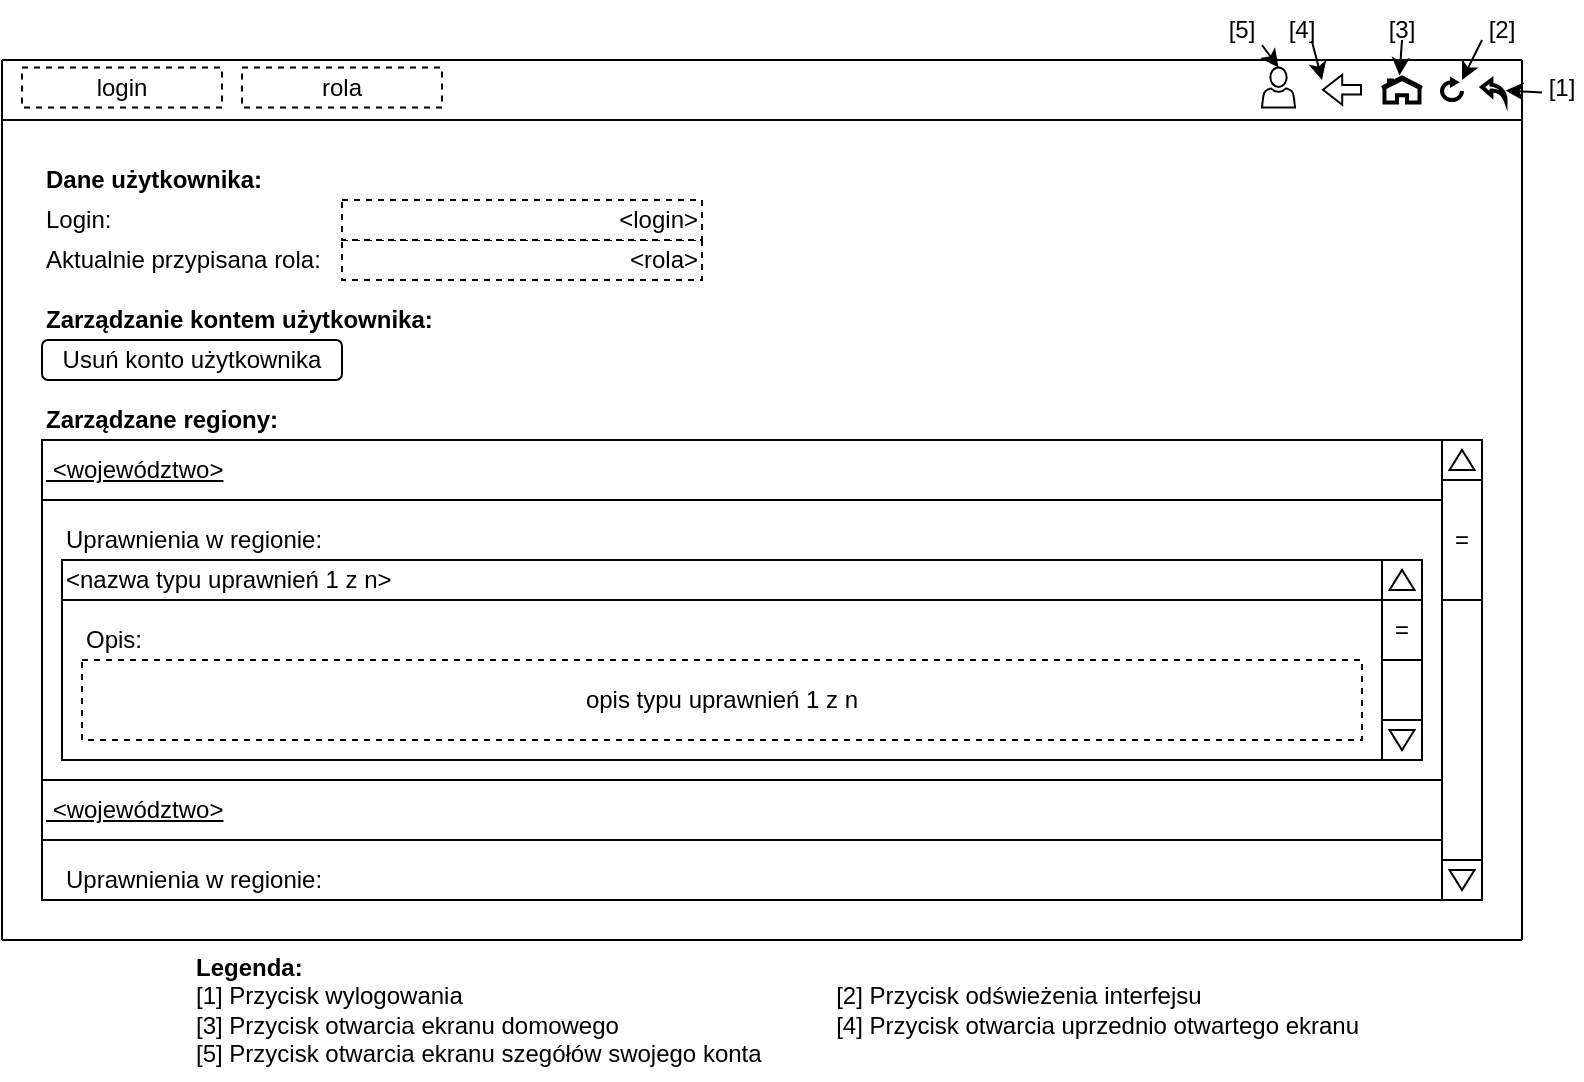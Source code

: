 <mxfile version="22.0.2" type="device">
  <diagram name="Strona-1" id="h2WLkj2qyGADKgaHyaSV">
    <mxGraphModel dx="978" dy="571" grid="1" gridSize="10" guides="1" tooltips="1" connect="1" arrows="1" fold="1" page="1" pageScale="1" pageWidth="827" pageHeight="1169" math="0" shadow="0">
      <root>
        <mxCell id="0" />
        <mxCell id="1" parent="0" />
        <mxCell id="EYUodT9akqzmMVGfxFc3-4" value="" style="endArrow=none;html=1;rounded=0;" parent="1" edge="1">
          <mxGeometry width="50" height="50" relative="1" as="geometry">
            <mxPoint x="10" y="220" as="sourcePoint" />
            <mxPoint x="770" y="220" as="targetPoint" />
          </mxGeometry>
        </mxCell>
        <mxCell id="EYUodT9akqzmMVGfxFc3-5" value="" style="endArrow=none;html=1;rounded=0;" parent="1" edge="1">
          <mxGeometry width="50" height="50" relative="1" as="geometry">
            <mxPoint x="10" y="660" as="sourcePoint" />
            <mxPoint x="10" y="220" as="targetPoint" />
          </mxGeometry>
        </mxCell>
        <mxCell id="EYUodT9akqzmMVGfxFc3-6" value="" style="endArrow=none;html=1;rounded=0;" parent="1" edge="1">
          <mxGeometry width="50" height="50" relative="1" as="geometry">
            <mxPoint x="10" y="250" as="sourcePoint" />
            <mxPoint x="770" y="250" as="targetPoint" />
          </mxGeometry>
        </mxCell>
        <mxCell id="EYUodT9akqzmMVGfxFc3-13" value="" style="endArrow=none;html=1;rounded=0;" parent="1" edge="1">
          <mxGeometry width="50" height="50" relative="1" as="geometry">
            <mxPoint x="770" y="660" as="sourcePoint" />
            <mxPoint x="770" y="220" as="targetPoint" />
          </mxGeometry>
        </mxCell>
        <mxCell id="EYUodT9akqzmMVGfxFc3-34" value="" style="endArrow=none;html=1;rounded=0;fontFamily=Helvetica;fontSize=12;fontColor=default;" parent="1" edge="1">
          <mxGeometry width="50" height="50" relative="1" as="geometry">
            <mxPoint x="10" y="660" as="sourcePoint" />
            <mxPoint x="770" y="660" as="targetPoint" />
          </mxGeometry>
        </mxCell>
        <mxCell id="DOHr0hYEis4pRiLcCh-8-1" value="login" style="rounded=0;whiteSpace=wrap;html=1;dashed=1;" parent="1" vertex="1">
          <mxGeometry x="20" y="223.75" width="100" height="20" as="geometry" />
        </mxCell>
        <mxCell id="DOHr0hYEis4pRiLcCh-8-2" value="rola" style="rounded=0;whiteSpace=wrap;html=1;dashed=1;" parent="1" vertex="1">
          <mxGeometry x="130" y="223.75" width="100" height="20" as="geometry" />
        </mxCell>
        <mxCell id="zFJnKRyWuSgX2u8WX1jZ-2" value="Dane użytkownika:" style="text;html=1;strokeColor=none;fillColor=none;align=left;verticalAlign=middle;whiteSpace=wrap;rounded=0;fontStyle=1" parent="1" vertex="1">
          <mxGeometry x="30" y="270" width="330" height="20" as="geometry" />
        </mxCell>
        <mxCell id="zFJnKRyWuSgX2u8WX1jZ-4" value="Aktualnie przypisana rola:" style="text;html=1;strokeColor=none;fillColor=none;align=left;verticalAlign=middle;whiteSpace=wrap;rounded=0;" parent="1" vertex="1">
          <mxGeometry x="30" y="310" width="150" height="20" as="geometry" />
        </mxCell>
        <mxCell id="zFJnKRyWuSgX2u8WX1jZ-5" value="&amp;lt;rola&amp;gt;" style="rounded=0;whiteSpace=wrap;html=1;dashed=1;align=right;" parent="1" vertex="1">
          <mxGeometry x="180" y="310" width="180" height="20" as="geometry" />
        </mxCell>
        <mxCell id="zFJnKRyWuSgX2u8WX1jZ-6" value="Login:" style="text;html=1;strokeColor=none;fillColor=none;align=left;verticalAlign=middle;whiteSpace=wrap;rounded=0;" parent="1" vertex="1">
          <mxGeometry x="30" y="290" width="150" height="20" as="geometry" />
        </mxCell>
        <mxCell id="zFJnKRyWuSgX2u8WX1jZ-7" value="&amp;lt;login&amp;gt;" style="rounded=0;whiteSpace=wrap;html=1;dashed=1;align=right;" parent="1" vertex="1">
          <mxGeometry x="180" y="290" width="180" height="20" as="geometry" />
        </mxCell>
        <mxCell id="zFJnKRyWuSgX2u8WX1jZ-9" value="" style="rounded=0;whiteSpace=wrap;html=1;" parent="1" vertex="1">
          <mxGeometry x="30" y="410" width="700" height="230" as="geometry" />
        </mxCell>
        <mxCell id="zFJnKRyWuSgX2u8WX1jZ-10" value="" style="rounded=0;whiteSpace=wrap;html=1;" parent="1" vertex="1">
          <mxGeometry x="730" y="430" width="20" height="190" as="geometry" />
        </mxCell>
        <mxCell id="zFJnKRyWuSgX2u8WX1jZ-11" value="" style="whiteSpace=wrap;html=1;aspect=fixed;" parent="1" vertex="1">
          <mxGeometry x="730" y="410" width="20" height="20" as="geometry" />
        </mxCell>
        <mxCell id="zFJnKRyWuSgX2u8WX1jZ-12" value="" style="whiteSpace=wrap;html=1;aspect=fixed;" parent="1" vertex="1">
          <mxGeometry x="730" y="620" width="20" height="20" as="geometry" />
        </mxCell>
        <mxCell id="zFJnKRyWuSgX2u8WX1jZ-13" value="Zarządzane regiony:" style="text;html=1;strokeColor=none;fillColor=none;align=left;verticalAlign=middle;whiteSpace=wrap;rounded=0;fontStyle=1" parent="1" vertex="1">
          <mxGeometry x="30" y="390" width="330" height="20" as="geometry" />
        </mxCell>
        <mxCell id="zFJnKRyWuSgX2u8WX1jZ-14" value="" style="triangle;whiteSpace=wrap;html=1;rotation=-90;" parent="1" vertex="1">
          <mxGeometry x="735" y="413.75" width="10" height="12.5" as="geometry" />
        </mxCell>
        <mxCell id="zFJnKRyWuSgX2u8WX1jZ-17" value="" style="triangle;whiteSpace=wrap;html=1;rotation=90;" parent="1" vertex="1">
          <mxGeometry x="735" y="623.75" width="10" height="12.5" as="geometry" />
        </mxCell>
        <mxCell id="zFJnKRyWuSgX2u8WX1jZ-53" value="&amp;nbsp;&amp;lt;województwo&amp;gt;" style="text;html=1;strokeColor=default;fillColor=none;align=left;verticalAlign=middle;whiteSpace=wrap;rounded=0;fontStyle=4" parent="1" vertex="1">
          <mxGeometry x="30" y="410" width="700" height="30" as="geometry" />
        </mxCell>
        <mxCell id="zFJnKRyWuSgX2u8WX1jZ-54" value="" style="rounded=0;whiteSpace=wrap;html=1;" parent="1" vertex="1">
          <mxGeometry x="40" y="470" width="660" height="100" as="geometry" />
        </mxCell>
        <mxCell id="zFJnKRyWuSgX2u8WX1jZ-55" value="" style="rounded=0;whiteSpace=wrap;html=1;" parent="1" vertex="1">
          <mxGeometry x="700" y="490" width="20" height="60" as="geometry" />
        </mxCell>
        <mxCell id="zFJnKRyWuSgX2u8WX1jZ-56" value="" style="whiteSpace=wrap;html=1;aspect=fixed;" parent="1" vertex="1">
          <mxGeometry x="700" y="550" width="20" height="20" as="geometry" />
        </mxCell>
        <mxCell id="zFJnKRyWuSgX2u8WX1jZ-57" value="" style="triangle;whiteSpace=wrap;html=1;rotation=90;" parent="1" vertex="1">
          <mxGeometry x="705" y="553.75" width="10" height="12.5" as="geometry" />
        </mxCell>
        <mxCell id="zFJnKRyWuSgX2u8WX1jZ-60" value="" style="whiteSpace=wrap;html=1;aspect=fixed;" parent="1" vertex="1">
          <mxGeometry x="700" y="470" width="20" height="20" as="geometry" />
        </mxCell>
        <mxCell id="zFJnKRyWuSgX2u8WX1jZ-61" value="" style="triangle;whiteSpace=wrap;html=1;rotation=-90;" parent="1" vertex="1">
          <mxGeometry x="705" y="473.75" width="10" height="12.5" as="geometry" />
        </mxCell>
        <mxCell id="zFJnKRyWuSgX2u8WX1jZ-66" value="=" style="rounded=0;whiteSpace=wrap;html=1;" parent="1" vertex="1">
          <mxGeometry x="700" y="490" width="20" height="30" as="geometry" />
        </mxCell>
        <mxCell id="zFJnKRyWuSgX2u8WX1jZ-68" value="=" style="rounded=0;whiteSpace=wrap;html=1;" parent="1" vertex="1">
          <mxGeometry x="730" y="430" width="20" height="60" as="geometry" />
        </mxCell>
        <mxCell id="zFJnKRyWuSgX2u8WX1jZ-69" value="Zarządzanie kontem użytkownika:" style="text;html=1;strokeColor=none;fillColor=none;align=left;verticalAlign=middle;whiteSpace=wrap;rounded=0;fontStyle=1" parent="1" vertex="1">
          <mxGeometry x="30" y="340" width="370" height="20" as="geometry" />
        </mxCell>
        <mxCell id="zFJnKRyWuSgX2u8WX1jZ-70" value="Usuń konto użytkownika" style="rounded=1;whiteSpace=wrap;html=1;" parent="1" vertex="1">
          <mxGeometry x="30" y="360" width="150" height="20" as="geometry" />
        </mxCell>
        <mxCell id="P6Kt3_eikDYMjPxMo19f-1" value="&amp;lt;nazwa typu uprawnień 1 z n&amp;gt;" style="rounded=0;whiteSpace=wrap;html=1;align=left;" parent="1" vertex="1">
          <mxGeometry x="40" y="470" width="660" height="20" as="geometry" />
        </mxCell>
        <mxCell id="P6Kt3_eikDYMjPxMo19f-2" value="Uprawnienia w regionie:" style="text;html=1;strokeColor=none;fillColor=none;align=left;verticalAlign=middle;whiteSpace=wrap;rounded=0;fontStyle=0" parent="1" vertex="1">
          <mxGeometry x="40" y="450" width="290" height="20" as="geometry" />
        </mxCell>
        <mxCell id="P6Kt3_eikDYMjPxMo19f-6" value="Opis:" style="text;html=1;strokeColor=none;fillColor=none;align=left;verticalAlign=middle;whiteSpace=wrap;rounded=0;" parent="1" vertex="1">
          <mxGeometry x="50" y="500" width="250" height="20" as="geometry" />
        </mxCell>
        <mxCell id="P6Kt3_eikDYMjPxMo19f-7" value="opis typu uprawnień 1 z n" style="text;html=1;strokeColor=default;fillColor=none;align=center;verticalAlign=middle;whiteSpace=wrap;rounded=0;dashed=1;" parent="1" vertex="1">
          <mxGeometry x="50" y="520" width="640" height="40" as="geometry" />
        </mxCell>
        <mxCell id="Jhh8nvmJ63dN-Yqegdfv-1" value="&amp;nbsp;&amp;lt;województwo&amp;gt;" style="text;html=1;strokeColor=default;fillColor=none;align=left;verticalAlign=middle;whiteSpace=wrap;rounded=0;fontStyle=4" parent="1" vertex="1">
          <mxGeometry x="30" y="580" width="700" height="30" as="geometry" />
        </mxCell>
        <mxCell id="Jhh8nvmJ63dN-Yqegdfv-2" value="Uprawnienia w regionie:" style="text;html=1;strokeColor=none;fillColor=none;align=left;verticalAlign=middle;whiteSpace=wrap;rounded=0;fontStyle=0" parent="1" vertex="1">
          <mxGeometry x="40" y="620" width="290" height="20" as="geometry" />
        </mxCell>
        <mxCell id="c-fcSbCj5kV0AHcsik7G-1" value="" style="html=1;verticalLabelPosition=bottom;align=center;labelBackgroundColor=#ffffff;verticalAlign=top;strokeWidth=2;shadow=0;dashed=0;shape=mxgraph.ios7.icons.home;" vertex="1" parent="1">
          <mxGeometry x="700" y="228.75" width="20" height="12.5" as="geometry" />
        </mxCell>
        <mxCell id="c-fcSbCj5kV0AHcsik7G-2" value="" style="html=1;verticalLabelPosition=bottom;align=center;labelBackgroundColor=#ffffff;verticalAlign=top;strokeWidth=2;shadow=0;dashed=0;shape=mxgraph.ios7.icons.back;fontFamily=Helvetica;fontSize=12;" vertex="1" parent="1">
          <mxGeometry x="750" y="230" width="11.76" height="10" as="geometry" />
        </mxCell>
        <mxCell id="c-fcSbCj5kV0AHcsik7G-3" value="" style="html=1;verticalLabelPosition=bottom;align=center;labelBackgroundColor=#ffffff;verticalAlign=top;strokeWidth=2;shadow=0;dashed=0;shape=mxgraph.ios7.icons.reload;fontFamily=Helvetica;fontSize=12;" vertex="1" parent="1">
          <mxGeometry x="730" y="230" width="10" height="10" as="geometry" />
        </mxCell>
        <mxCell id="c-fcSbCj5kV0AHcsik7G-4" value="[1]" style="text;html=1;strokeColor=none;fillColor=none;align=center;verticalAlign=middle;whiteSpace=wrap;rounded=0;fontSize=12;fontFamily=Helvetica;fontColor=default;" vertex="1" parent="1">
          <mxGeometry x="780" y="228.75" width="20" height="10" as="geometry" />
        </mxCell>
        <mxCell id="c-fcSbCj5kV0AHcsik7G-5" value="" style="endArrow=classic;html=1;rounded=0;fontFamily=Helvetica;fontSize=12;fontColor=default;exitX=0;exitY=0.75;exitDx=0;exitDy=0;" edge="1" parent="1" source="c-fcSbCj5kV0AHcsik7G-4" target="c-fcSbCj5kV0AHcsik7G-2">
          <mxGeometry width="50" height="50" relative="1" as="geometry">
            <mxPoint x="700" y="200" as="sourcePoint" />
            <mxPoint x="750" y="150" as="targetPoint" />
          </mxGeometry>
        </mxCell>
        <mxCell id="c-fcSbCj5kV0AHcsik7G-6" value="" style="shape=flexArrow;endArrow=classic;html=1;rounded=0;fontFamily=Helvetica;fontSize=12;fontColor=default;startWidth=9.302;endWidth=9.302;startSize=5.426;endSize=2.867;width=4.651;" edge="1" parent="1">
          <mxGeometry width="50" height="50" relative="1" as="geometry">
            <mxPoint x="690" y="234.88" as="sourcePoint" />
            <mxPoint x="670" y="234.88" as="targetPoint" />
          </mxGeometry>
        </mxCell>
        <mxCell id="c-fcSbCj5kV0AHcsik7G-7" value="[2]" style="text;html=1;strokeColor=none;fillColor=none;align=center;verticalAlign=middle;whiteSpace=wrap;rounded=0;fontSize=12;fontFamily=Helvetica;fontColor=default;" vertex="1" parent="1">
          <mxGeometry x="740" y="200" width="40" height="10" as="geometry" />
        </mxCell>
        <mxCell id="c-fcSbCj5kV0AHcsik7G-8" value="" style="endArrow=classic;html=1;rounded=0;fontFamily=Helvetica;fontSize=12;fontColor=default;exitX=0.25;exitY=1;exitDx=0;exitDy=0;entryX=1;entryY=0;entryDx=0;entryDy=0;entryPerimeter=0;" edge="1" parent="1" source="c-fcSbCj5kV0AHcsik7G-7" target="c-fcSbCj5kV0AHcsik7G-3">
          <mxGeometry width="50" height="50" relative="1" as="geometry">
            <mxPoint x="690" y="230" as="sourcePoint" />
            <mxPoint x="740" y="180" as="targetPoint" />
          </mxGeometry>
        </mxCell>
        <mxCell id="c-fcSbCj5kV0AHcsik7G-9" value="[3]" style="text;html=1;strokeColor=none;fillColor=none;align=center;verticalAlign=middle;whiteSpace=wrap;rounded=0;fontSize=12;fontFamily=Helvetica;fontColor=default;" vertex="1" parent="1">
          <mxGeometry x="700" y="200" width="20" height="10" as="geometry" />
        </mxCell>
        <mxCell id="c-fcSbCj5kV0AHcsik7G-10" value="" style="endArrow=classic;html=1;rounded=0;fontFamily=Helvetica;fontSize=12;fontColor=default;entryX=0.437;entryY=-0.082;entryDx=0;entryDy=0;entryPerimeter=0;exitX=0.5;exitY=1;exitDx=0;exitDy=0;" edge="1" parent="1" source="c-fcSbCj5kV0AHcsik7G-9" target="c-fcSbCj5kV0AHcsik7G-1">
          <mxGeometry width="50" height="50" relative="1" as="geometry">
            <mxPoint x="720" y="160" as="sourcePoint" />
            <mxPoint x="710" y="170" as="targetPoint" />
          </mxGeometry>
        </mxCell>
        <mxCell id="c-fcSbCj5kV0AHcsik7G-11" value="[4]" style="text;html=1;strokeColor=none;fillColor=none;align=center;verticalAlign=middle;whiteSpace=wrap;rounded=0;fontSize=12;fontFamily=Helvetica;fontColor=default;" vertex="1" parent="1">
          <mxGeometry x="650" y="200" width="20" height="10" as="geometry" />
        </mxCell>
        <mxCell id="c-fcSbCj5kV0AHcsik7G-12" value="" style="endArrow=classic;html=1;rounded=0;fontFamily=Helvetica;fontSize=12;fontColor=default;exitX=0.748;exitY=1.065;exitDx=0;exitDy=0;exitPerimeter=0;" edge="1" parent="1" source="c-fcSbCj5kV0AHcsik7G-11">
          <mxGeometry width="50" height="50" relative="1" as="geometry">
            <mxPoint x="630" y="230" as="sourcePoint" />
            <mxPoint x="670" y="230" as="targetPoint" />
          </mxGeometry>
        </mxCell>
        <mxCell id="c-fcSbCj5kV0AHcsik7G-13" value="" style="sketch=0;pointerEvents=1;shadow=0;dashed=0;html=1;labelPosition=center;verticalLabelPosition=bottom;verticalAlign=top;align=center;shape=mxgraph.mscae.intune.account_portal" vertex="1" parent="1">
          <mxGeometry x="640" y="223.75" width="16.5" height="20" as="geometry" />
        </mxCell>
        <mxCell id="c-fcSbCj5kV0AHcsik7G-14" value="[5]" style="text;html=1;strokeColor=none;fillColor=none;align=center;verticalAlign=middle;whiteSpace=wrap;rounded=0;" vertex="1" parent="1">
          <mxGeometry x="620" y="190" width="20" height="30" as="geometry" />
        </mxCell>
        <mxCell id="c-fcSbCj5kV0AHcsik7G-15" value="" style="endArrow=classic;html=1;rounded=0;exitX=1;exitY=0.75;exitDx=0;exitDy=0;entryX=0.5;entryY=0;entryDx=0;entryDy=0;entryPerimeter=0;" edge="1" parent="1" source="c-fcSbCj5kV0AHcsik7G-14" target="c-fcSbCj5kV0AHcsik7G-13">
          <mxGeometry width="50" height="50" relative="1" as="geometry">
            <mxPoint x="590" y="240" as="sourcePoint" />
            <mxPoint x="640" y="190" as="targetPoint" />
          </mxGeometry>
        </mxCell>
        <mxCell id="c-fcSbCj5kV0AHcsik7G-16" value="&lt;b&gt;Legenda:&lt;/b&gt;&lt;br&gt;[1] Przycisk wylogowania&lt;span style=&quot;white-space: pre;&quot;&gt;&#x9;&lt;/span&gt;&lt;span style=&quot;white-space: pre;&quot;&gt;&#x9;&lt;span style=&quot;white-space: pre;&quot;&gt;&#x9;&lt;/span&gt;&lt;span style=&quot;white-space: pre;&quot;&gt;&#x9;&lt;span style=&quot;white-space: pre;&quot;&gt;&#x9;&lt;/span&gt;&lt;span style=&quot;white-space: pre;&quot;&gt;&#x9;&lt;span style=&quot;white-space: pre;&quot;&gt;&#x9;&lt;/span&gt;&lt;/span&gt;&lt;/span&gt;&lt;/span&gt;[2] Przycisk odświeżenia interfejsu&lt;br&gt;[3] Przycisk otwarcia ekranu domowego&lt;span style=&quot;white-space: pre;&quot;&gt;&#x9;&lt;/span&gt;&lt;span style=&quot;white-space: pre;&quot;&gt;&#x9;&lt;span style=&quot;white-space: pre;&quot;&gt;&#x9;&lt;/span&gt;&lt;span style=&quot;white-space: pre;&quot;&gt;&#x9;&lt;/span&gt;&lt;span style=&quot;white-space: pre;&quot;&gt;&#x9;&lt;/span&gt;&lt;/span&gt;[4] Przycisk otwarcia uprzednio otwartego ekranu&lt;br&gt;[5] Przycisk otwarcia ekranu szegółów swojego konta&lt;span style=&quot;white-space: pre;&quot;&gt;&#x9;&lt;/span&gt;&lt;span style=&quot;white-space: pre;&quot;&gt;&#x9;&lt;/span&gt;" style="text;html=1;align=left;verticalAlign=middle;resizable=0;points=[];autosize=1;strokeColor=none;fillColor=none;dashed=1;" vertex="1" parent="1">
          <mxGeometry x="105" y="660" width="610" height="70" as="geometry" />
        </mxCell>
      </root>
    </mxGraphModel>
  </diagram>
</mxfile>
